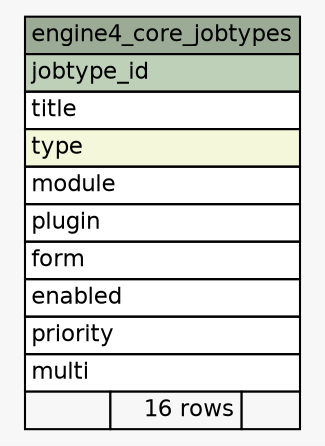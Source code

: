 // dot 2.38.0 on Windows 10 10.0
// SchemaSpy rev 590
digraph "engine4_core_jobtypes" {
  graph [
    rankdir="RL"
    bgcolor="#f7f7f7"
    nodesep="0.18"
    ranksep="0.46"
    fontname="Helvetica"
    fontsize="11"
  ];
  node [
    fontname="Helvetica"
    fontsize="11"
    shape="plaintext"
  ];
  edge [
    arrowsize="0.8"
  ];
  "engine4_core_jobtypes" [
    label=<
    <TABLE BORDER="0" CELLBORDER="1" CELLSPACING="0" BGCOLOR="#ffffff">
      <TR><TD COLSPAN="3" BGCOLOR="#9bab96" ALIGN="CENTER">engine4_core_jobtypes</TD></TR>
      <TR><TD PORT="jobtype_id" COLSPAN="3" BGCOLOR="#bed1b8" ALIGN="LEFT">jobtype_id</TD></TR>
      <TR><TD PORT="title" COLSPAN="3" ALIGN="LEFT">title</TD></TR>
      <TR><TD PORT="type" COLSPAN="3" BGCOLOR="#f4f7da" ALIGN="LEFT">type</TD></TR>
      <TR><TD PORT="module" COLSPAN="3" ALIGN="LEFT">module</TD></TR>
      <TR><TD PORT="plugin" COLSPAN="3" ALIGN="LEFT">plugin</TD></TR>
      <TR><TD PORT="form" COLSPAN="3" ALIGN="LEFT">form</TD></TR>
      <TR><TD PORT="enabled" COLSPAN="3" ALIGN="LEFT">enabled</TD></TR>
      <TR><TD PORT="priority" COLSPAN="3" ALIGN="LEFT">priority</TD></TR>
      <TR><TD PORT="multi" COLSPAN="3" ALIGN="LEFT">multi</TD></TR>
      <TR><TD ALIGN="LEFT" BGCOLOR="#f7f7f7">  </TD><TD ALIGN="RIGHT" BGCOLOR="#f7f7f7">16 rows</TD><TD ALIGN="RIGHT" BGCOLOR="#f7f7f7">  </TD></TR>
    </TABLE>>
    URL="tables/engine4_core_jobtypes.html"
    tooltip="engine4_core_jobtypes"
  ];
}
